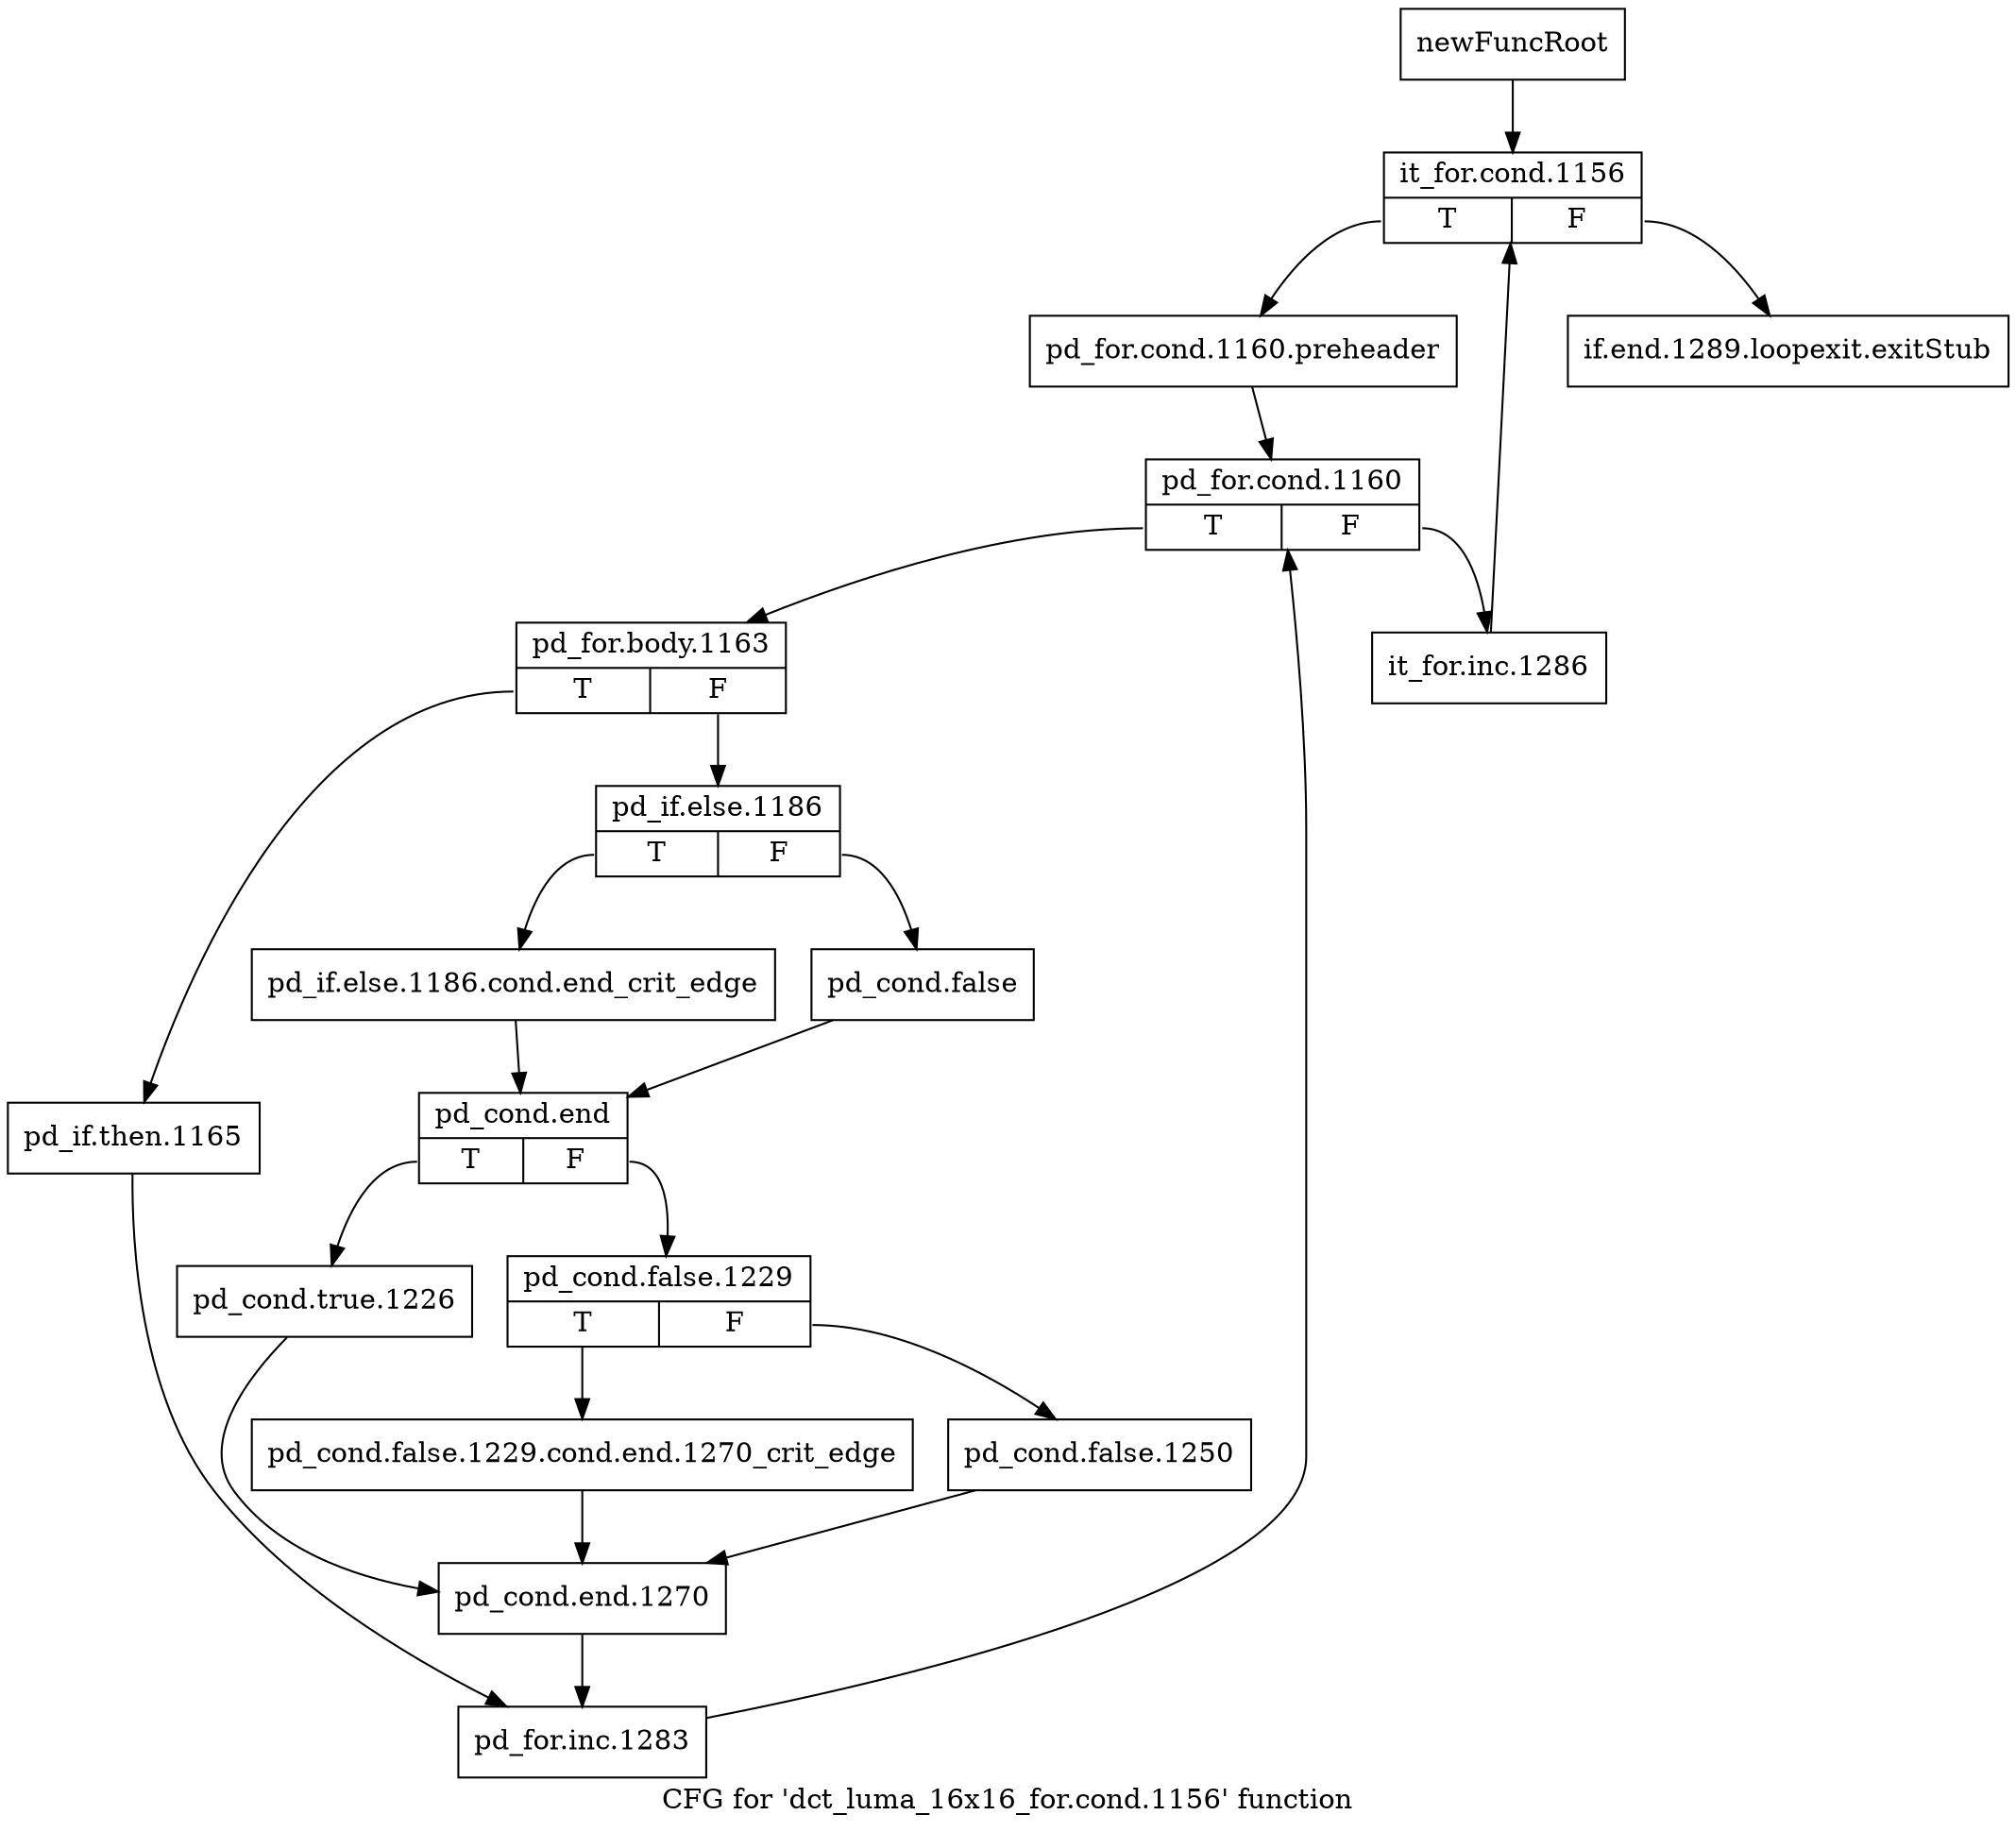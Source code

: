 digraph "CFG for 'dct_luma_16x16_for.cond.1156' function" {
	label="CFG for 'dct_luma_16x16_for.cond.1156' function";

	Node0x21b5190 [shape=record,label="{newFuncRoot}"];
	Node0x21b5190 -> Node0x21b5230;
	Node0x21b51e0 [shape=record,label="{if.end.1289.loopexit.exitStub}"];
	Node0x21b5230 [shape=record,label="{it_for.cond.1156|{<s0>T|<s1>F}}"];
	Node0x21b5230:s0 -> Node0x21b5280;
	Node0x21b5230:s1 -> Node0x21b51e0;
	Node0x21b5280 [shape=record,label="{pd_for.cond.1160.preheader}"];
	Node0x21b5280 -> Node0x21b52d0;
	Node0x21b52d0 [shape=record,label="{pd_for.cond.1160|{<s0>T|<s1>F}}"];
	Node0x21b52d0:s0 -> Node0x21b5370;
	Node0x21b52d0:s1 -> Node0x21b5320;
	Node0x21b5320 [shape=record,label="{it_for.inc.1286}"];
	Node0x21b5320 -> Node0x21b5230;
	Node0x21b5370 [shape=record,label="{pd_for.body.1163|{<s0>T|<s1>F}}"];
	Node0x21b5370:s0 -> Node0x21b5690;
	Node0x21b5370:s1 -> Node0x21b53c0;
	Node0x21b53c0 [shape=record,label="{pd_if.else.1186|{<s0>T|<s1>F}}"];
	Node0x21b53c0:s0 -> Node0x21b5460;
	Node0x21b53c0:s1 -> Node0x21b5410;
	Node0x21b5410 [shape=record,label="{pd_cond.false}"];
	Node0x21b5410 -> Node0x21b54b0;
	Node0x21b5460 [shape=record,label="{pd_if.else.1186.cond.end_crit_edge}"];
	Node0x21b5460 -> Node0x21b54b0;
	Node0x21b54b0 [shape=record,label="{pd_cond.end|{<s0>T|<s1>F}}"];
	Node0x21b54b0:s0 -> Node0x21b55f0;
	Node0x21b54b0:s1 -> Node0x21b5500;
	Node0x21b5500 [shape=record,label="{pd_cond.false.1229|{<s0>T|<s1>F}}"];
	Node0x21b5500:s0 -> Node0x21b55a0;
	Node0x21b5500:s1 -> Node0x21b5550;
	Node0x21b5550 [shape=record,label="{pd_cond.false.1250}"];
	Node0x21b5550 -> Node0x21b5640;
	Node0x21b55a0 [shape=record,label="{pd_cond.false.1229.cond.end.1270_crit_edge}"];
	Node0x21b55a0 -> Node0x21b5640;
	Node0x21b55f0 [shape=record,label="{pd_cond.true.1226}"];
	Node0x21b55f0 -> Node0x21b5640;
	Node0x21b5640 [shape=record,label="{pd_cond.end.1270}"];
	Node0x21b5640 -> Node0x21b56e0;
	Node0x21b5690 [shape=record,label="{pd_if.then.1165}"];
	Node0x21b5690 -> Node0x21b56e0;
	Node0x21b56e0 [shape=record,label="{pd_for.inc.1283}"];
	Node0x21b56e0 -> Node0x21b52d0;
}
